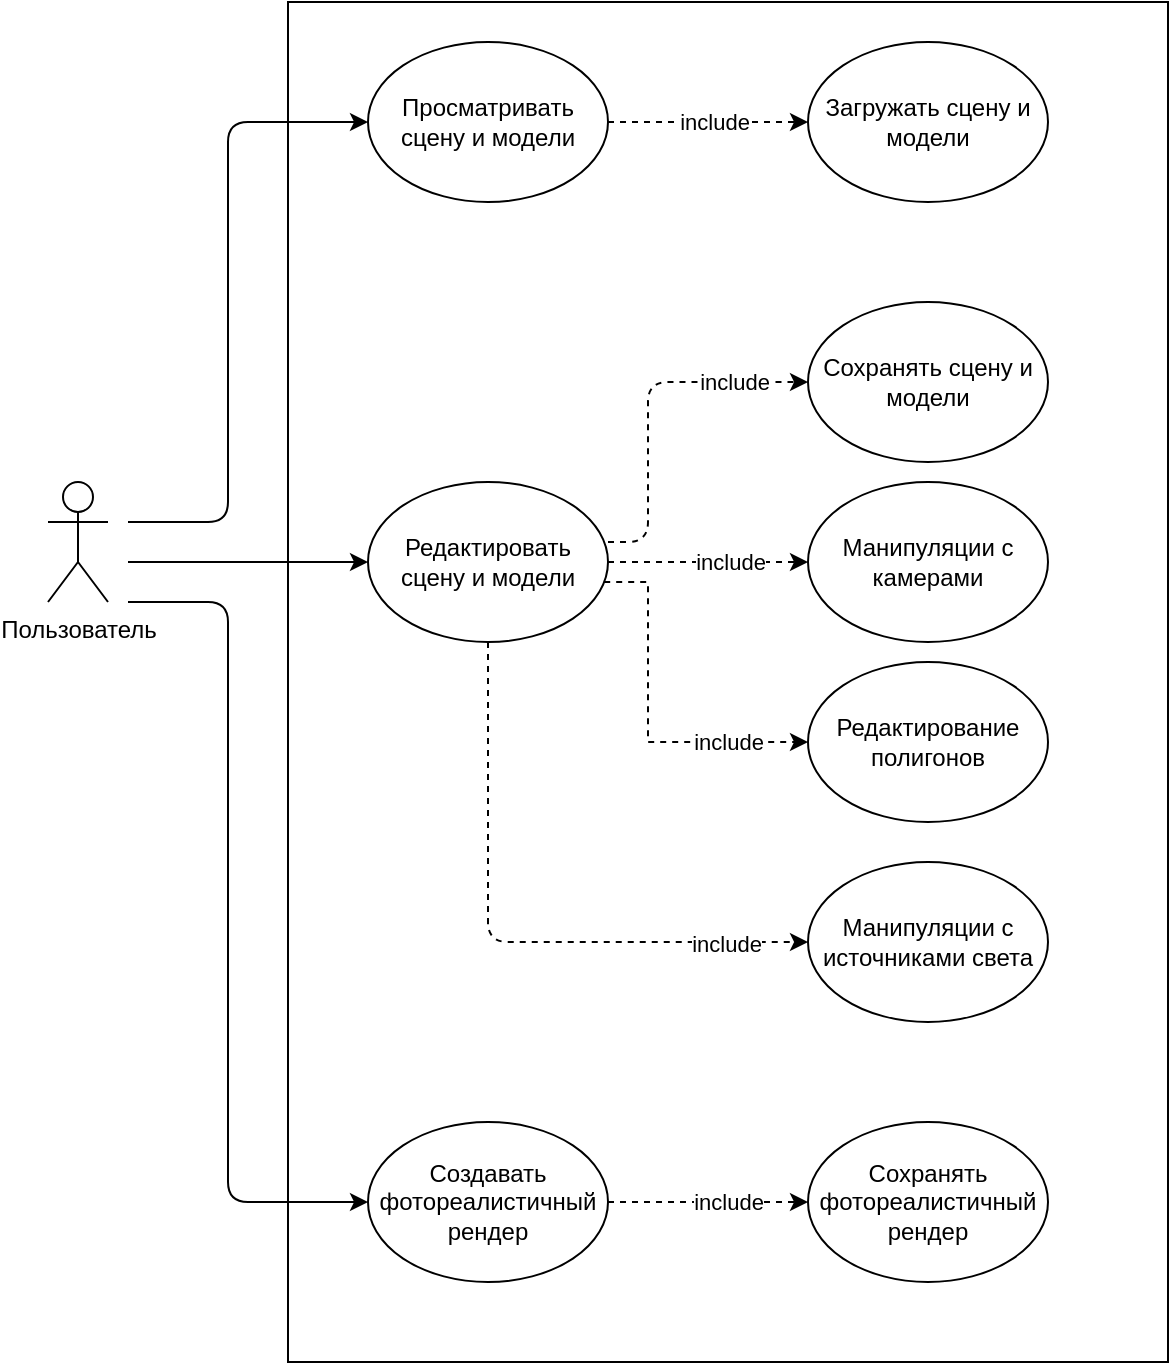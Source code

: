 <mxfile version="14.6.1" type="device"><diagram name="Page-1" id="e7e014a7-5840-1c2e-5031-d8a46d1fe8dd"><mxGraphModel dx="1393" dy="800" grid="1" gridSize="10" guides="1" tooltips="1" connect="1" arrows="1" fold="1" page="1" pageScale="1" pageWidth="1169" pageHeight="826" background="#ffffff" math="0" shadow="0"><root><mxCell id="0"/><mxCell id="1" parent="0"/><mxCell id="sBIOzE7l4LFu4YWzoAT4-76" value="" style="whiteSpace=wrap;html=1;align=center;fillColor=none;" vertex="1" parent="1"><mxGeometry x="160" y="60" width="440" height="680" as="geometry"/></mxCell><mxCell id="sBIOzE7l4LFu4YWzoAT4-45" value="" style="edgeStyle=orthogonalEdgeStyle;rounded=1;orthogonalLoop=1;jettySize=auto;html=1;" edge="1" parent="1" target="sBIOzE7l4LFu4YWzoAT4-44"><mxGeometry relative="1" as="geometry"><mxPoint x="80" y="320" as="sourcePoint"/><Array as="points"><mxPoint x="130" y="320"/></Array></mxGeometry></mxCell><mxCell id="sBIOzE7l4LFu4YWzoAT4-48" style="edgeStyle=orthogonalEdgeStyle;rounded=0;orthogonalLoop=1;jettySize=auto;html=1;" edge="1" parent="1" target="sBIOzE7l4LFu4YWzoAT4-46"><mxGeometry relative="1" as="geometry"><mxPoint x="80" y="340" as="sourcePoint"/><Array as="points"><mxPoint x="120" y="340"/><mxPoint x="120" y="340"/></Array></mxGeometry></mxCell><mxCell id="sBIOzE7l4LFu4YWzoAT4-41" value="Пользователь&lt;br&gt;" style="shape=umlActor;verticalLabelPosition=bottom;verticalAlign=top;html=1;outlineConnect=0;" vertex="1" parent="1"><mxGeometry x="40" y="300" width="30" height="60" as="geometry"/></mxCell><mxCell id="sBIOzE7l4LFu4YWzoAT4-44" value="Просматривать сцену и модели" style="ellipse;whiteSpace=wrap;html=1;verticalAlign=middle;align=center;" vertex="1" parent="1"><mxGeometry x="200" y="80" width="120" height="80" as="geometry"/></mxCell><mxCell id="sBIOzE7l4LFu4YWzoAT4-60" value="" style="edgeStyle=orthogonalEdgeStyle;rounded=0;orthogonalLoop=1;jettySize=auto;html=1;dashed=1;entryX=0;entryY=0.5;entryDx=0;entryDy=0;" edge="1" parent="1" source="sBIOzE7l4LFu4YWzoAT4-46" target="sBIOzE7l4LFu4YWzoAT4-62"><mxGeometry relative="1" as="geometry"><Array as="points"><mxPoint x="340" y="350"/><mxPoint x="340" y="430"/></Array></mxGeometry></mxCell><mxCell id="sBIOzE7l4LFu4YWzoAT4-61" value="include" style="edgeLabel;html=1;align=center;verticalAlign=middle;resizable=0;points=[];" vertex="1" connectable="0" parent="sBIOzE7l4LFu4YWzoAT4-60"><mxGeometry x="0.283" y="-2" relative="1" as="geometry"><mxPoint x="25" y="-2" as="offset"/></mxGeometry></mxCell><mxCell id="sBIOzE7l4LFu4YWzoAT4-46" value="Редактировать сцену и модели" style="ellipse;whiteSpace=wrap;html=1;verticalAlign=middle;align=center;" vertex="1" parent="1"><mxGeometry x="200" y="300" width="120" height="80" as="geometry"/></mxCell><mxCell id="sBIOzE7l4LFu4YWzoAT4-49" value="Загружать сцену и модели" style="ellipse;whiteSpace=wrap;html=1;align=center;" vertex="1" parent="1"><mxGeometry x="420" y="80" width="120" height="80" as="geometry"/></mxCell><mxCell id="sBIOzE7l4LFu4YWzoAT4-50" value="" style="endArrow=classic;html=1;exitX=1;exitY=0.5;exitDx=0;exitDy=0;entryX=0;entryY=0.5;entryDx=0;entryDy=0;dashed=1;" edge="1" parent="1" source="sBIOzE7l4LFu4YWzoAT4-44" target="sBIOzE7l4LFu4YWzoAT4-49"><mxGeometry width="50" height="50" relative="1" as="geometry"><mxPoint x="550" y="480" as="sourcePoint"/><mxPoint x="600" y="430" as="targetPoint"/></mxGeometry></mxCell><mxCell id="sBIOzE7l4LFu4YWzoAT4-51" value="include" style="edgeLabel;html=1;align=center;verticalAlign=middle;resizable=0;points=[];" vertex="1" connectable="0" parent="sBIOzE7l4LFu4YWzoAT4-50"><mxGeometry x="0.355" y="1" relative="1" as="geometry"><mxPoint x="-15" y="1" as="offset"/></mxGeometry></mxCell><mxCell id="sBIOzE7l4LFu4YWzoAT4-54" value="&lt;span&gt;Сохранять сцену и модели&lt;/span&gt;" style="ellipse;whiteSpace=wrap;html=1;verticalAlign=middle;" vertex="1" parent="1"><mxGeometry x="420" y="210" width="120" height="80" as="geometry"/></mxCell><mxCell id="sBIOzE7l4LFu4YWzoAT4-59" value="Манипуляции с камерами" style="ellipse;whiteSpace=wrap;html=1;align=center;" vertex="1" parent="1"><mxGeometry x="420" y="300" width="120" height="80" as="geometry"/></mxCell><mxCell id="sBIOzE7l4LFu4YWzoAT4-62" value="Редактирование полигонов" style="ellipse;whiteSpace=wrap;html=1;align=center;" vertex="1" parent="1"><mxGeometry x="420" y="390" width="120" height="80" as="geometry"/></mxCell><mxCell id="sBIOzE7l4LFu4YWzoAT4-63" value="" style="endArrow=classic;html=1;dashed=1;entryX=0;entryY=0.5;entryDx=0;entryDy=0;" edge="1" parent="1" target="sBIOzE7l4LFu4YWzoAT4-59"><mxGeometry width="50" height="50" relative="1" as="geometry"><mxPoint x="320" y="340" as="sourcePoint"/><mxPoint x="600" y="410" as="targetPoint"/><Array as="points"><mxPoint x="370" y="340"/></Array></mxGeometry></mxCell><mxCell id="sBIOzE7l4LFu4YWzoAT4-64" value="include" style="edgeLabel;html=1;align=center;verticalAlign=middle;resizable=0;points=[];" vertex="1" connectable="0" parent="sBIOzE7l4LFu4YWzoAT4-63"><mxGeometry x="0.21" y="-2" relative="1" as="geometry"><mxPoint y="-2" as="offset"/></mxGeometry></mxCell><mxCell id="sBIOzE7l4LFu4YWzoAT4-65" value="" style="endArrow=classic;html=1;dashed=1;entryX=0;entryY=0.5;entryDx=0;entryDy=0;" edge="1" parent="1" target="sBIOzE7l4LFu4YWzoAT4-54"><mxGeometry width="50" height="50" relative="1" as="geometry"><mxPoint x="320" y="330" as="sourcePoint"/><mxPoint x="600" y="410" as="targetPoint"/><Array as="points"><mxPoint x="340" y="330"/><mxPoint x="340" y="250"/></Array></mxGeometry></mxCell><mxCell id="sBIOzE7l4LFu4YWzoAT4-66" value="include" style="edgeLabel;html=1;align=center;verticalAlign=middle;resizable=0;points=[];" vertex="1" connectable="0" parent="sBIOzE7l4LFu4YWzoAT4-65"><mxGeometry x="0.453" y="-1" relative="1" as="geometry"><mxPoint x="12" y="-1" as="offset"/></mxGeometry></mxCell><mxCell id="sBIOzE7l4LFu4YWzoAT4-67" value="Манипуляции с источниками света" style="ellipse;whiteSpace=wrap;html=1;align=center;" vertex="1" parent="1"><mxGeometry x="420" y="490" width="120" height="80" as="geometry"/></mxCell><mxCell id="sBIOzE7l4LFu4YWzoAT4-69" value="" style="endArrow=classic;html=1;dashed=1;entryX=0;entryY=0.5;entryDx=0;entryDy=0;" edge="1" parent="1" source="sBIOzE7l4LFu4YWzoAT4-46" target="sBIOzE7l4LFu4YWzoAT4-67"><mxGeometry width="50" height="50" relative="1" as="geometry"><mxPoint x="550" y="450" as="sourcePoint"/><mxPoint x="600" y="400" as="targetPoint"/><Array as="points"><mxPoint x="260" y="530"/></Array></mxGeometry></mxCell><mxCell id="sBIOzE7l4LFu4YWzoAT4-70" value="include" style="edgeLabel;html=1;align=center;verticalAlign=middle;resizable=0;points=[];" vertex="1" connectable="0" parent="sBIOzE7l4LFu4YWzoAT4-69"><mxGeometry x="0.736" y="-1" relative="1" as="geometry"><mxPoint as="offset"/></mxGeometry></mxCell><mxCell id="sBIOzE7l4LFu4YWzoAT4-71" value="Создавать фотореалистичный рендер" style="ellipse;whiteSpace=wrap;html=1;align=center;" vertex="1" parent="1"><mxGeometry x="200" y="620" width="120" height="80" as="geometry"/></mxCell><mxCell id="sBIOzE7l4LFu4YWzoAT4-72" value="" style="endArrow=classic;html=1;entryX=0;entryY=0.5;entryDx=0;entryDy=0;rounded=1;" edge="1" parent="1" target="sBIOzE7l4LFu4YWzoAT4-71"><mxGeometry width="50" height="50" relative="1" as="geometry"><mxPoint x="80" y="360" as="sourcePoint"/><mxPoint x="600" y="440" as="targetPoint"/><Array as="points"><mxPoint x="130" y="360"/><mxPoint x="130" y="660"/></Array></mxGeometry></mxCell><mxCell id="sBIOzE7l4LFu4YWzoAT4-73" value="Сохранять фотореалистичный рендер" style="ellipse;whiteSpace=wrap;html=1;align=center;" vertex="1" parent="1"><mxGeometry x="420" y="620" width="120" height="80" as="geometry"/></mxCell><mxCell id="sBIOzE7l4LFu4YWzoAT4-74" value="" style="endArrow=classic;html=1;entryX=0;entryY=0.5;entryDx=0;entryDy=0;exitX=1;exitY=0.5;exitDx=0;exitDy=0;dashed=1;" edge="1" parent="1" source="sBIOzE7l4LFu4YWzoAT4-71" target="sBIOzE7l4LFu4YWzoAT4-73"><mxGeometry width="50" height="50" relative="1" as="geometry"><mxPoint x="550" y="480" as="sourcePoint"/><mxPoint x="600" y="430" as="targetPoint"/></mxGeometry></mxCell><mxCell id="sBIOzE7l4LFu4YWzoAT4-75" value="include" style="edgeLabel;html=1;align=center;verticalAlign=middle;resizable=0;points=[];" vertex="1" connectable="0" parent="sBIOzE7l4LFu4YWzoAT4-74"><mxGeometry x="0.28" y="-1" relative="1" as="geometry"><mxPoint x="-4" y="-1" as="offset"/></mxGeometry></mxCell></root></mxGraphModel></diagram></mxfile>